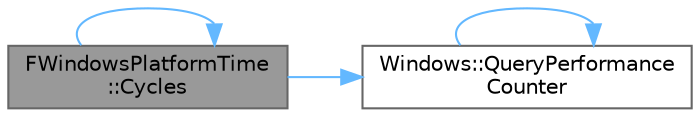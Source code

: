 digraph "FWindowsPlatformTime::Cycles"
{
 // INTERACTIVE_SVG=YES
 // LATEX_PDF_SIZE
  bgcolor="transparent";
  edge [fontname=Helvetica,fontsize=10,labelfontname=Helvetica,labelfontsize=10];
  node [fontname=Helvetica,fontsize=10,shape=box,height=0.2,width=0.4];
  rankdir="LR";
  Node1 [id="Node000001",label="FWindowsPlatformTime\l::Cycles",height=0.2,width=0.4,color="gray40", fillcolor="grey60", style="filled", fontcolor="black",tooltip=" "];
  Node1 -> Node1 [id="edge1_Node000001_Node000001",color="steelblue1",style="solid",tooltip=" "];
  Node1 -> Node2 [id="edge2_Node000001_Node000002",color="steelblue1",style="solid",tooltip=" "];
  Node2 [id="Node000002",label="Windows::QueryPerformance\lCounter",height=0.2,width=0.4,color="grey40", fillcolor="white", style="filled",URL="$d5/d0f/namespaceWindows.html#af04a6abccaeff03c95db4ea165c9c141",tooltip=" "];
  Node2 -> Node2 [id="edge3_Node000002_Node000002",color="steelblue1",style="solid",tooltip=" "];
}
